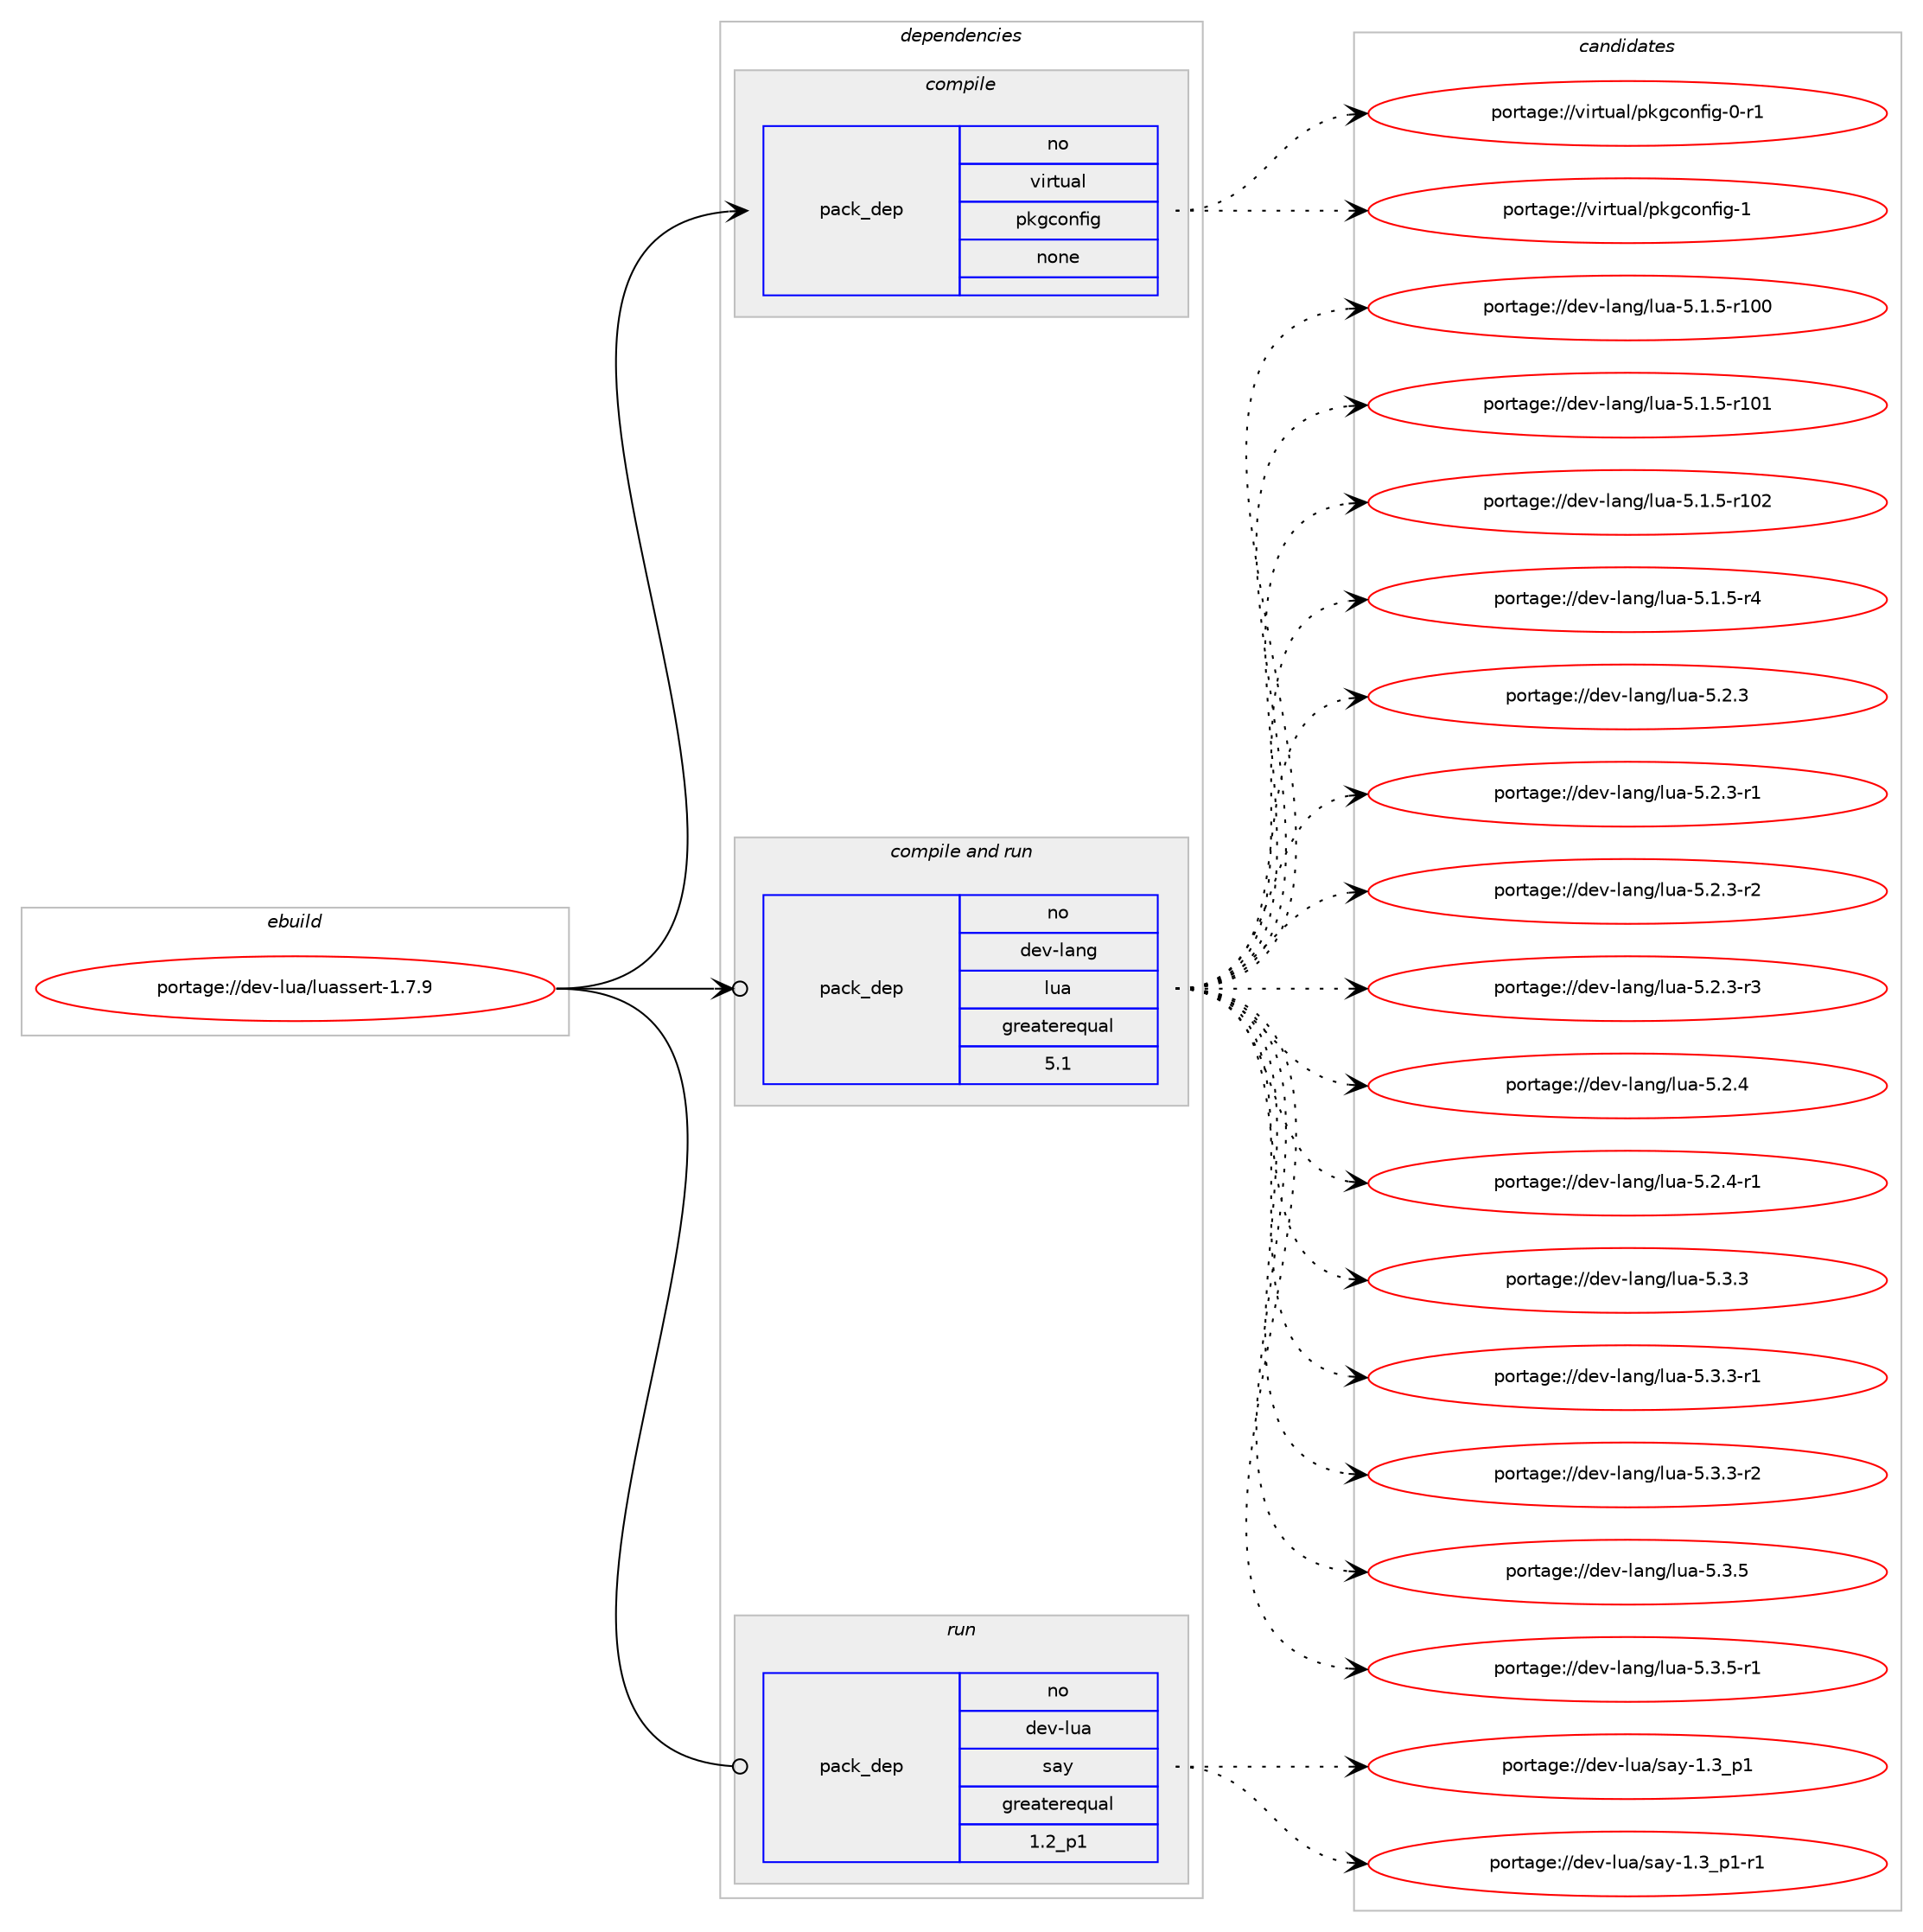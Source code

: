 digraph prolog {

# *************
# Graph options
# *************

newrank=true;
concentrate=true;
compound=true;
graph [rankdir=LR,fontname=Helvetica,fontsize=10,ranksep=1.5];#, ranksep=2.5, nodesep=0.2];
edge  [arrowhead=vee];
node  [fontname=Helvetica,fontsize=10];

# **********
# The ebuild
# **********

subgraph cluster_leftcol {
color=gray;
rank=same;
label=<<i>ebuild</i>>;
id [label="portage://dev-lua/luassert-1.7.9", color=red, width=4, href="../dev-lua/luassert-1.7.9.svg"];
}

# ****************
# The dependencies
# ****************

subgraph cluster_midcol {
color=gray;
label=<<i>dependencies</i>>;
subgraph cluster_compile {
fillcolor="#eeeeee";
style=filled;
label=<<i>compile</i>>;
subgraph pack80103 {
dependency105554 [label=<<TABLE BORDER="0" CELLBORDER="1" CELLSPACING="0" CELLPADDING="4" WIDTH="220"><TR><TD ROWSPAN="6" CELLPADDING="30">pack_dep</TD></TR><TR><TD WIDTH="110">no</TD></TR><TR><TD>virtual</TD></TR><TR><TD>pkgconfig</TD></TR><TR><TD>none</TD></TR><TR><TD></TD></TR></TABLE>>, shape=none, color=blue];
}
id:e -> dependency105554:w [weight=20,style="solid",arrowhead="vee"];
}
subgraph cluster_compileandrun {
fillcolor="#eeeeee";
style=filled;
label=<<i>compile and run</i>>;
subgraph pack80104 {
dependency105555 [label=<<TABLE BORDER="0" CELLBORDER="1" CELLSPACING="0" CELLPADDING="4" WIDTH="220"><TR><TD ROWSPAN="6" CELLPADDING="30">pack_dep</TD></TR><TR><TD WIDTH="110">no</TD></TR><TR><TD>dev-lang</TD></TR><TR><TD>lua</TD></TR><TR><TD>greaterequal</TD></TR><TR><TD>5.1</TD></TR></TABLE>>, shape=none, color=blue];
}
id:e -> dependency105555:w [weight=20,style="solid",arrowhead="odotvee"];
}
subgraph cluster_run {
fillcolor="#eeeeee";
style=filled;
label=<<i>run</i>>;
subgraph pack80105 {
dependency105556 [label=<<TABLE BORDER="0" CELLBORDER="1" CELLSPACING="0" CELLPADDING="4" WIDTH="220"><TR><TD ROWSPAN="6" CELLPADDING="30">pack_dep</TD></TR><TR><TD WIDTH="110">no</TD></TR><TR><TD>dev-lua</TD></TR><TR><TD>say</TD></TR><TR><TD>greaterequal</TD></TR><TR><TD>1.2_p1</TD></TR></TABLE>>, shape=none, color=blue];
}
id:e -> dependency105556:w [weight=20,style="solid",arrowhead="odot"];
}
}

# **************
# The candidates
# **************

subgraph cluster_choices {
rank=same;
color=gray;
label=<<i>candidates</i>>;

subgraph choice80103 {
color=black;
nodesep=1;
choiceportage11810511411611797108471121071039911111010210510345484511449 [label="portage://virtual/pkgconfig-0-r1", color=red, width=4,href="../virtual/pkgconfig-0-r1.svg"];
choiceportage1181051141161179710847112107103991111101021051034549 [label="portage://virtual/pkgconfig-1", color=red, width=4,href="../virtual/pkgconfig-1.svg"];
dependency105554:e -> choiceportage11810511411611797108471121071039911111010210510345484511449:w [style=dotted,weight="100"];
dependency105554:e -> choiceportage1181051141161179710847112107103991111101021051034549:w [style=dotted,weight="100"];
}
subgraph choice80104 {
color=black;
nodesep=1;
choiceportage1001011184510897110103471081179745534649465345114494848 [label="portage://dev-lang/lua-5.1.5-r100", color=red, width=4,href="../dev-lang/lua-5.1.5-r100.svg"];
choiceportage1001011184510897110103471081179745534649465345114494849 [label="portage://dev-lang/lua-5.1.5-r101", color=red, width=4,href="../dev-lang/lua-5.1.5-r101.svg"];
choiceportage1001011184510897110103471081179745534649465345114494850 [label="portage://dev-lang/lua-5.1.5-r102", color=red, width=4,href="../dev-lang/lua-5.1.5-r102.svg"];
choiceportage100101118451089711010347108117974553464946534511452 [label="portage://dev-lang/lua-5.1.5-r4", color=red, width=4,href="../dev-lang/lua-5.1.5-r4.svg"];
choiceportage10010111845108971101034710811797455346504651 [label="portage://dev-lang/lua-5.2.3", color=red, width=4,href="../dev-lang/lua-5.2.3.svg"];
choiceportage100101118451089711010347108117974553465046514511449 [label="portage://dev-lang/lua-5.2.3-r1", color=red, width=4,href="../dev-lang/lua-5.2.3-r1.svg"];
choiceportage100101118451089711010347108117974553465046514511450 [label="portage://dev-lang/lua-5.2.3-r2", color=red, width=4,href="../dev-lang/lua-5.2.3-r2.svg"];
choiceportage100101118451089711010347108117974553465046514511451 [label="portage://dev-lang/lua-5.2.3-r3", color=red, width=4,href="../dev-lang/lua-5.2.3-r3.svg"];
choiceportage10010111845108971101034710811797455346504652 [label="portage://dev-lang/lua-5.2.4", color=red, width=4,href="../dev-lang/lua-5.2.4.svg"];
choiceportage100101118451089711010347108117974553465046524511449 [label="portage://dev-lang/lua-5.2.4-r1", color=red, width=4,href="../dev-lang/lua-5.2.4-r1.svg"];
choiceportage10010111845108971101034710811797455346514651 [label="portage://dev-lang/lua-5.3.3", color=red, width=4,href="../dev-lang/lua-5.3.3.svg"];
choiceportage100101118451089711010347108117974553465146514511449 [label="portage://dev-lang/lua-5.3.3-r1", color=red, width=4,href="../dev-lang/lua-5.3.3-r1.svg"];
choiceportage100101118451089711010347108117974553465146514511450 [label="portage://dev-lang/lua-5.3.3-r2", color=red, width=4,href="../dev-lang/lua-5.3.3-r2.svg"];
choiceportage10010111845108971101034710811797455346514653 [label="portage://dev-lang/lua-5.3.5", color=red, width=4,href="../dev-lang/lua-5.3.5.svg"];
choiceportage100101118451089711010347108117974553465146534511449 [label="portage://dev-lang/lua-5.3.5-r1", color=red, width=4,href="../dev-lang/lua-5.3.5-r1.svg"];
dependency105555:e -> choiceportage1001011184510897110103471081179745534649465345114494848:w [style=dotted,weight="100"];
dependency105555:e -> choiceportage1001011184510897110103471081179745534649465345114494849:w [style=dotted,weight="100"];
dependency105555:e -> choiceportage1001011184510897110103471081179745534649465345114494850:w [style=dotted,weight="100"];
dependency105555:e -> choiceportage100101118451089711010347108117974553464946534511452:w [style=dotted,weight="100"];
dependency105555:e -> choiceportage10010111845108971101034710811797455346504651:w [style=dotted,weight="100"];
dependency105555:e -> choiceportage100101118451089711010347108117974553465046514511449:w [style=dotted,weight="100"];
dependency105555:e -> choiceportage100101118451089711010347108117974553465046514511450:w [style=dotted,weight="100"];
dependency105555:e -> choiceportage100101118451089711010347108117974553465046514511451:w [style=dotted,weight="100"];
dependency105555:e -> choiceportage10010111845108971101034710811797455346504652:w [style=dotted,weight="100"];
dependency105555:e -> choiceportage100101118451089711010347108117974553465046524511449:w [style=dotted,weight="100"];
dependency105555:e -> choiceportage10010111845108971101034710811797455346514651:w [style=dotted,weight="100"];
dependency105555:e -> choiceportage100101118451089711010347108117974553465146514511449:w [style=dotted,weight="100"];
dependency105555:e -> choiceportage100101118451089711010347108117974553465146514511450:w [style=dotted,weight="100"];
dependency105555:e -> choiceportage10010111845108971101034710811797455346514653:w [style=dotted,weight="100"];
dependency105555:e -> choiceportage100101118451089711010347108117974553465146534511449:w [style=dotted,weight="100"];
}
subgraph choice80105 {
color=black;
nodesep=1;
choiceportage10010111845108117974711597121454946519511249 [label="portage://dev-lua/say-1.3_p1", color=red, width=4,href="../dev-lua/say-1.3_p1.svg"];
choiceportage100101118451081179747115971214549465195112494511449 [label="portage://dev-lua/say-1.3_p1-r1", color=red, width=4,href="../dev-lua/say-1.3_p1-r1.svg"];
dependency105556:e -> choiceportage10010111845108117974711597121454946519511249:w [style=dotted,weight="100"];
dependency105556:e -> choiceportage100101118451081179747115971214549465195112494511449:w [style=dotted,weight="100"];
}
}

}
